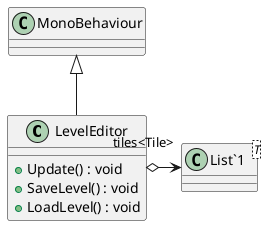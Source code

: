 @startuml
class LevelEditor {
    + Update() : void
    + SaveLevel() : void
    + LoadLevel() : void
}
class "List`1"<T> {
}
MonoBehaviour <|-- LevelEditor
LevelEditor o-> "tiles<Tile>" "List`1"
@enduml
